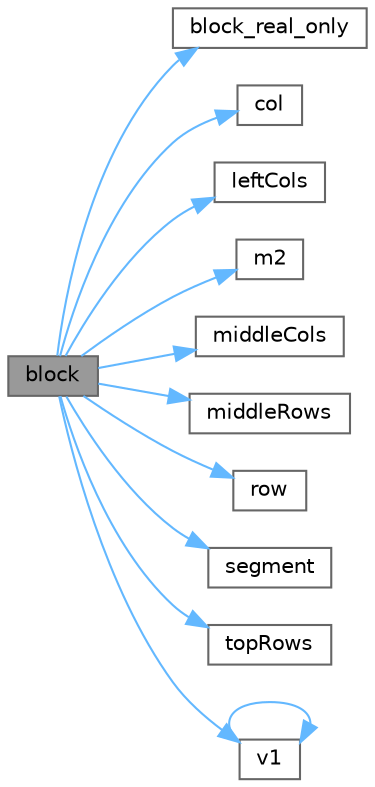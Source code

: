 digraph "block"
{
 // LATEX_PDF_SIZE
  bgcolor="transparent";
  edge [fontname=Helvetica,fontsize=10,labelfontname=Helvetica,labelfontsize=10];
  node [fontname=Helvetica,fontsize=10,shape=box,height=0.2,width=0.4];
  rankdir="LR";
  Node1 [id="Node000001",label="block",height=0.2,width=0.4,color="gray40", fillcolor="grey60", style="filled", fontcolor="black",tooltip=" "];
  Node1 -> Node2 [id="edge12_Node000001_Node000002",color="steelblue1",style="solid",tooltip=" "];
  Node2 [id="Node000002",label="block_real_only",height=0.2,width=0.4,color="grey40", fillcolor="white", style="filled",URL="$block_8cpp.html#a9cd08d726badab6b9abc2dd1c18edf27",tooltip=" "];
  Node1 -> Node3 [id="edge13_Node000001_Node000003",color="steelblue1",style="solid",tooltip=" "];
  Node3 [id="Node000003",label="col",height=0.2,width=0.4,color="grey40", fillcolor="white", style="filled",URL="$_matrix_base__col_8cpp.html#aa168d9544aa6d49fce0cbfc0bec849b0",tooltip=" "];
  Node1 -> Node4 [id="edge14_Node000001_Node000004",color="steelblue1",style="solid",tooltip=" "];
  Node4 [id="Node000004",label="leftCols",height=0.2,width=0.4,color="grey40", fillcolor="white", style="filled",URL="$_block_methods_8h.html#a7de059ca182a0ea76a1372c1d61aeeee",tooltip="This is the const version of leftCols(Index)."];
  Node1 -> Node5 [id="edge15_Node000001_Node000005",color="steelblue1",style="solid",tooltip=" "];
  Node5 [id="Node000005",label="m2",height=0.2,width=0.4,color="grey40", fillcolor="white", style="filled",URL="$_tutorial___map__using_8cpp.html#ab3a01b595d22393ace0d30d5fa299f76",tooltip=" "];
  Node1 -> Node6 [id="edge16_Node000001_Node000006",color="steelblue1",style="solid",tooltip=" "];
  Node6 [id="Node000006",label="middleCols",height=0.2,width=0.4,color="grey40", fillcolor="white", style="filled",URL="$_block_methods_8h.html#a2a36daa724341685dc860c8c178f3be9",tooltip="This is the const version of middleCols(Index,Index)."];
  Node1 -> Node7 [id="edge17_Node000001_Node000007",color="steelblue1",style="solid",tooltip=" "];
  Node7 [id="Node000007",label="middleRows",height=0.2,width=0.4,color="grey40", fillcolor="white", style="filled",URL="$_block_methods_8h.html#aaf22622670d61ade936e9c4cd4f5e7d0",tooltip="This is the const version of middleRows(Index,Index)."];
  Node1 -> Node8 [id="edge18_Node000001_Node000008",color="steelblue1",style="solid",tooltip=" "];
  Node8 [id="Node000008",label="row",height=0.2,width=0.4,color="grey40", fillcolor="white", style="filled",URL="$_matrix_base__row_8cpp.html#a64ef8efef59f875033a27e7cbbc879ec",tooltip=" "];
  Node1 -> Node9 [id="edge19_Node000001_Node000009",color="steelblue1",style="solid",tooltip=" "];
  Node9 [id="Node000009",label="segment",height=0.2,width=0.4,color="grey40", fillcolor="white", style="filled",URL="$_block_methods_8h.html#a3c8d2bfe6f857a2a270b78759487e3a8",tooltip="This is the const version of segment(Index,Index)."];
  Node1 -> Node10 [id="edge20_Node000001_Node000010",color="steelblue1",style="solid",tooltip=" "];
  Node10 [id="Node000010",label="topRows",height=0.2,width=0.4,color="grey40", fillcolor="white", style="filled",URL="$_block_methods_8h.html#af9cde899d5b63f65a3f125f76bc1295b",tooltip="This is the const version of topRows(Index)."];
  Node1 -> Node11 [id="edge21_Node000001_Node000011",color="steelblue1",style="solid",tooltip=" "];
  Node11 [id="Node000011",label="v1",height=0.2,width=0.4,color="grey40", fillcolor="white", style="filled",URL="$_tutorial___reshape_mat2_vec_8cpp.html#a10bd710692c91bc238f2e1da77730678",tooltip=" "];
  Node11 -> Node11 [id="edge22_Node000011_Node000011",color="steelblue1",style="solid",tooltip=" "];
}
